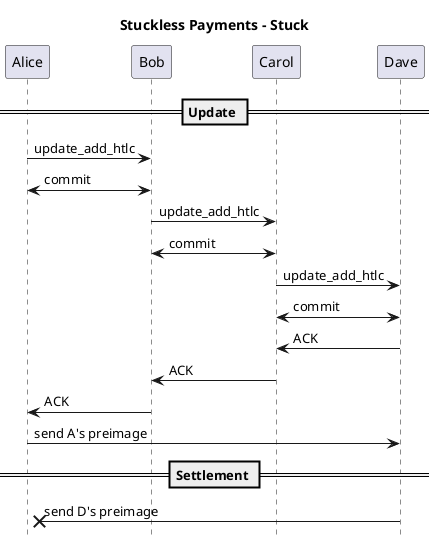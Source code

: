 @startuml
title Stuckless Payments - Stuck
hide footbox
participant Alice
participant Bob
participant Carol
participant Dave

== Update ==

Alice -> Bob: update_add_htlc
Alice <-> Bob: commit

Bob -> Carol: update_add_htlc
Bob <-> Carol: commit

Carol -> Dave: update_add_htlc
Carol <-> Dave: commit

Dave -> Carol: ACK
Carol -> Bob: ACK
Bob -> Alice: ACK

Alice -> Dave: send A's preimage

== Settlement ==

Dave ->x Alice: send D's preimage

@enduml
